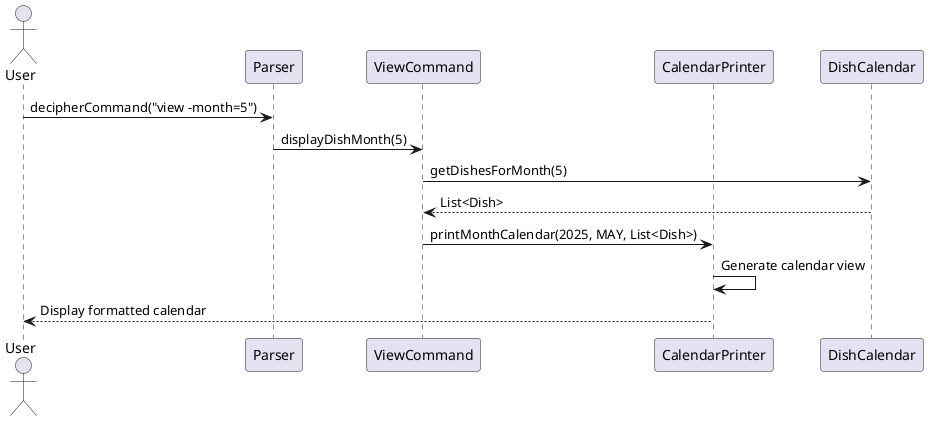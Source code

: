 @startuml
actor User
participant Parser
participant ViewCommand
participant CalendarPrinter
participant DishCalendar

User -> Parser: decipherCommand("view -month=5")
Parser -> ViewCommand: displayDishMonth(5)
ViewCommand -> DishCalendar: getDishesForMonth(5)
DishCalendar --> ViewCommand: List<Dish>
ViewCommand -> CalendarPrinter: printMonthCalendar(2025, MAY, List<Dish>)
CalendarPrinter -> CalendarPrinter: Generate calendar view
CalendarPrinter --> User: Display formatted calendar

@enduml
